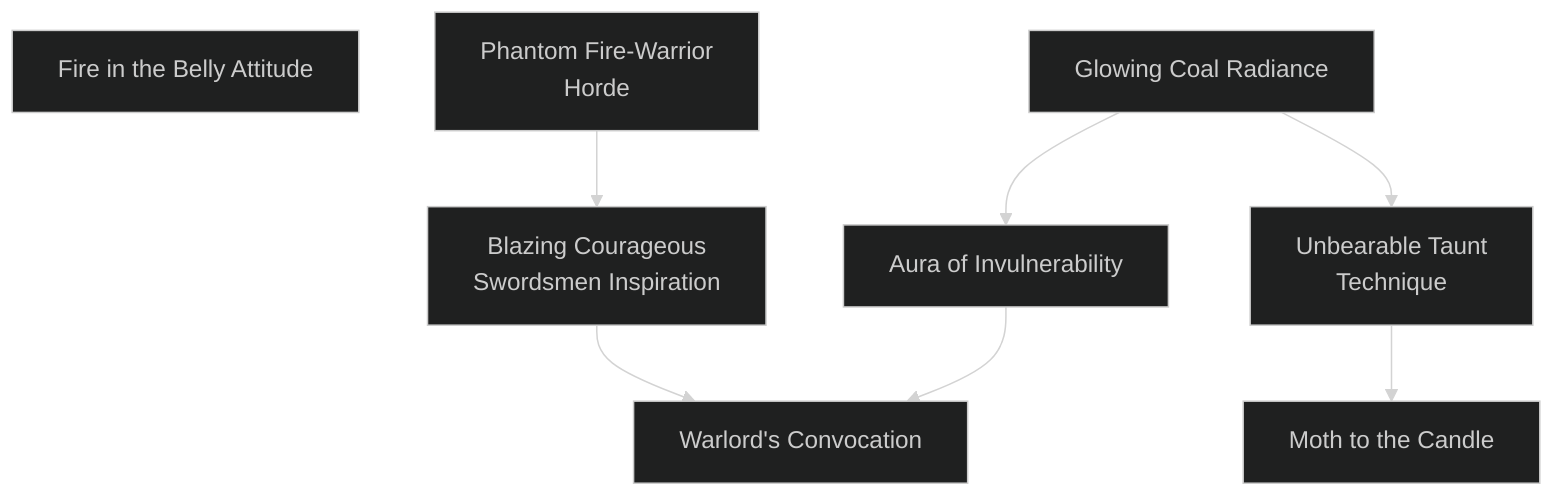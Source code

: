 ---
config:
  theme: dark
---
flowchart TD

    fire_in_the_belly_attitude[Fire in the Belly Attitude]
    click fire_in_the_belly_attitude callback "
        Fire in the Belly Attitude<br>
        <br>
        Cost: 2 motes per person<br>
        Duration: The Dragon-Blooded's Essence in scenes<br>
        Type: Simple<br>
        Minimum Presence: 2<br>
        Minimum Essence: 1<br>
        Prerequisite Charms: None<br>
        <br>
        People often describe strong passions as flames, and
        the Aspects of Fire take this metaphor literally. Through
        this Charm, a Dynast can whip up the flames of courage
        and anger, making a person more brave and aggressive.
        The character must say something fierce and rousing to his
        troops, and his player makes a Charisma + Presence roll. If
        the Charm succeeds, each recipient gains one dot of both
        Valor and Willpower for the next five minutes, up to the
        maximum possible. Alas, the Charm does not work on the
        character himself— and if the Dragon-Blood cuts and runs
        or otherwise shows cowardice, the Charm's effects end at
        once. An individual cannot benefit from multiple simultaneous
        uses of this Charm, even if different
        Dragon-Blooded invoke it.<br>
        Cascade Charms:<br>
        "

    phantom_fire_warrior_horde[Phantom Fire-Warrior<br>Horde]
    click phantom_fire_warrior_horde callback "
        Phantom Fire-Warrior Horde<br>
        <br>
        Cost: 1 mote per two dice<br>
        Duration: Instant<br>
        Type: Supplemental<br>
        Minimum Presence: 2<br>
        Minimum Essence: 2<br>
        Prerequisite Charms: None<br>
        <br>
        When activating this Charm, the Dragon-Blooded ap-
        pears to be surrounded by a group of fiery warriors. These
        individuals are nor visible when looked at directly; they are only
        visible through the target's peripheral vision, for indeed, they
        are only phantoms. The phantoms are intimidating, however,
        and they serve to increase the Exalted's intimidation abilities
        and make his presence more imposing. The character using this
        Charm can add two dice to his Presence for every mote spent
        but can no more than double his Presence Ability.
        "

    blazing_courageous_swordsmen_inspiration[Blazing Courageous<br>Swordsmen Inspiration]
    phantom_fire_warrior_horde --> blazing_courageous_swordsmen_inspiration
    click blazing_courageous_swordsmen_inspiration callback "
        Blazing Courageous Swordsmen Inspiration<br>
        <br>
        Cost: 1 mote per subject<br>
        Duration: One scene<br>
        Type: Simple<br>
        Minimum Presence: 3<br>
        Minimum Essence: 2<br>
        Prerequisite Charms: Phantom Fire-Warrior Horde<br>
        <br>
        The Exalted calls up a fiery passion in soldiers under his
        command, and they charge to the offensive, heedless of
        personal danger. The Dragon-Blood spends one mote of
        Essence per warrior that he commands, to a maximum of
        twice his Essence, and each of those warriors receives a single
        temporary Bruised health level. This temporary level is the
        first one lost when damage is taken, and it cannot be healed
        back even if curative magic is somehow applied to the soldier
        during the same scene that the Charm is activated.<br>
        If the soldier is undamaged when the scene ends, the bonus
        health level fades; if he is damaged, the lost health level disappears
        with no further ill effect. This Charm can only be used on
        soldiers that the Exalted directly commands (typically those
        purchased with the Command Background): While it can be
        used on other players' characters, any subject of the Charm loses
        the bonus health level immediately if he does not act as part of
        a unit under the Exalted's command. A given individual can only
        benefit from one application of this Charm in a scene.
        "

    glowing_coal_radiance[Glowing Coal Radiance]
    click glowing_coal_radiance callback "
        Glowing Coal Radiance<br>
        <br>
        Cost: 2 motes<br>
        Duration: One turn<br>
        Type: Simple<br>
        Minimum Presence 3<br>
        Minimum Essence: 1<br>
        Prerequisite Charms: None<br>
        <br>
        A nimbus of fire encircles the character's head and torso
        making it difficult for others to so much as look at him, much
        less attack him directly. The player of any foe that wishes to
        attack the Exalt in hand-to-hand combat any time before the
        character's next turn must first succeed at a reflexive Will-
        power test. One success allows the enemy to act normally.
        Enemies may attack the Exalted at range without concern.
        "

    aura_of_invulnerability[Aura of Invulnerability]
    glowing_coal_radiance --> aura_of_invulnerability
    click aura_of_invulnerability callback "
        Aura of Invulnerability<br>
        <br>
        Cost: 3 motes<br>
        Duration: One scene<br>
        Type: Simple<br>
        Minimum Presence: 4<br>
        Minimum Essence: 2<br>
        Prerequisite Charms: Glowing Coal Radiance<br>
        <br>
        The character's overwhelming force of personality takes
        on a life of its own, as he can stare down even the strongest foe,
        causing enemies to flinch slightly before their weapons hit
        him. The Dragon-Blooded gains a point of soak and three
        temporary. Bruised health levels, which last for this scene,
        only. Those health levels are the first lost when the character
        takes damage, and they cannot bế healed back, even if magics
        are applied which would ordinarily restore lost health levels.
        When the scene is over, the three health levels fade, whether
        they have been last to combat or not, the fading has no other
        ill effects on the character. A character cannot benefit from.
        this Charm more than once pet scene.
        "

    warlords_convocation[Warlord's Convocation]
    blazing_courageous_swordsmen_inspiration --> warlords_convocation
    aura_of_invulnerability --> warlords_convocation
    click warlords_convocation callback "
        Warlord's Convocation<br>
        <br>
        Cost: 8 motes, 1 Willpower<br>
        Duration: One scene or instant<br>
        Type: Simple<br>
        Minimum Presence: 5<br>
        Minimum Essence: 3<br>
        Prerequisite Charms: Blazing Courageous Swordsmen Inspiration, Aura of Invulnerability<br>
        <br>
        The Exalt's aura of might and his overwhelming charisma
        combine to sway the loyalty of nearly any character.
        The Exalt can spend 8 motes and 1 Willpower to attempt to
        gain a Storyteller character's loyalty. Roil Manipulation +
        Presence; the target of the Charm reflexively resists with his
        Willpower. For every net success the Dragon-Blood achieves,
        the target will serve him as a loyal servant for one week; at
        the Storyteller's discretion the Exalted can extend that
        period by asking only minor or trivial tasks of the target.<br>
        If the Exalt achieves five or more successes, the target
        will serve him for the long term; characters swayed to serve
        the Exalted for the long term essentially become Henchmen.
        However, they do need to be treated well, or they,
        may eventually overcome the effects of the Charm.
        "

    unbearable_taunt_technique[Unbearable Taunt<br>Technique]
    glowing_coal_radiance --> unbearable_taunt_technique
    click unbearable_taunt_technique callback "
        Unbearable Taunt Technique<br>
        <br>
        Cost: 2 motes<br>
        Duration: Exalt's Essence in turns<br>
        Type: Simple<br>
        Minimum Presence: 2<br>
        Minimum Essence: 1<br>
        Prerequisite Charms: Glowing Coal Radiance<br>
        <br>
        The Dragon-Blood becomes adept at getting an-
        other person's attention and, in so doing, making that
        person look foolish. In combat, this Charm can get the
        attention of an enemy within 20 yards. The target loses
        two dice from his dodge and parry dice pools when
        fighting anyone other than the Exalt who targeted him
        with this Charm due to distraction.<br>
        Unbearable Taunt Technique can also be used outside
        of combat, in which case a successful Manipulation +
        Presence roll and a suitably cutting comment are all that
        is needed to make the target look foolish in front of an
        assembled crowd. Obviously, the social use of this Charm
        may prove dangerous; the wise Dragon-Blooded is advised
        to use it sparingly - and only in front of a friendly crowd.
        "

    moth_to_the_candle[Moth to the Candle]
    unbearable_taunt_technique --> moth_to_the_candle
    click moth_to_the_candle callback "
        Moth to the Candle<br>
        <br>
        Cost: 4 motes, 1 Willpower<br>
        Duration: One turn<br>
        Type: Simple<br>
        Minimum Presence: 4<br>
        Minimum Essence: 2<br>
        Prerequisite Charms: Unbearable Taunt Technique<br>
        <br>
        The character using this Charm becomes an irresistible
        target to the Charm's subject. The target of this Charm will
        cross through hazards and place himself into great danger in
        order to get off a hand-to-hand combat attack against the Exalt
        who uses it. The Dragon-Blood must spend the required
        Essence to activate this Charm; her target, who must be within
        10 yards and have an Essence lower than the Exalts, must use
        his next action to approach the Exalted and attack her (if he
        can), regardless of the intervening hazard or the danger in doing
        so. Characters cannot be compelled to obvious suicide through
        the use of this Charm (they will not, for example, leap into a
        chasm), but they will attempt to cross damaging hazards such
        as fires and raging rivers to reach the Exalt.
        "